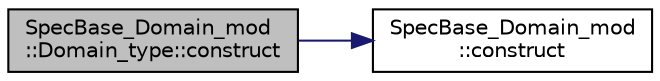digraph "SpecBase_Domain_mod::Domain_type::construct"
{
 // LATEX_PDF_SIZE
  edge [fontname="Helvetica",fontsize="10",labelfontname="Helvetica",labelfontsize="10"];
  node [fontname="Helvetica",fontsize="10",shape=record];
  rankdir="LR";
  Node1 [label="SpecBase_Domain_mod\l::Domain_type::construct",height=0.2,width=0.4,color="black", fillcolor="grey75", style="filled", fontcolor="black",tooltip=" "];
  Node1 -> Node2 [color="midnightblue",fontsize="10",style="solid",fontname="Helvetica"];
  Node2 [label="SpecBase_Domain_mod\l::construct",height=0.2,width=0.4,color="black", fillcolor="white", style="filled",URL="$namespaceSpecBase__Domain__mod.html#a94ed9f7e196ef13960e5fd5a01a66260",tooltip=" "];
}
